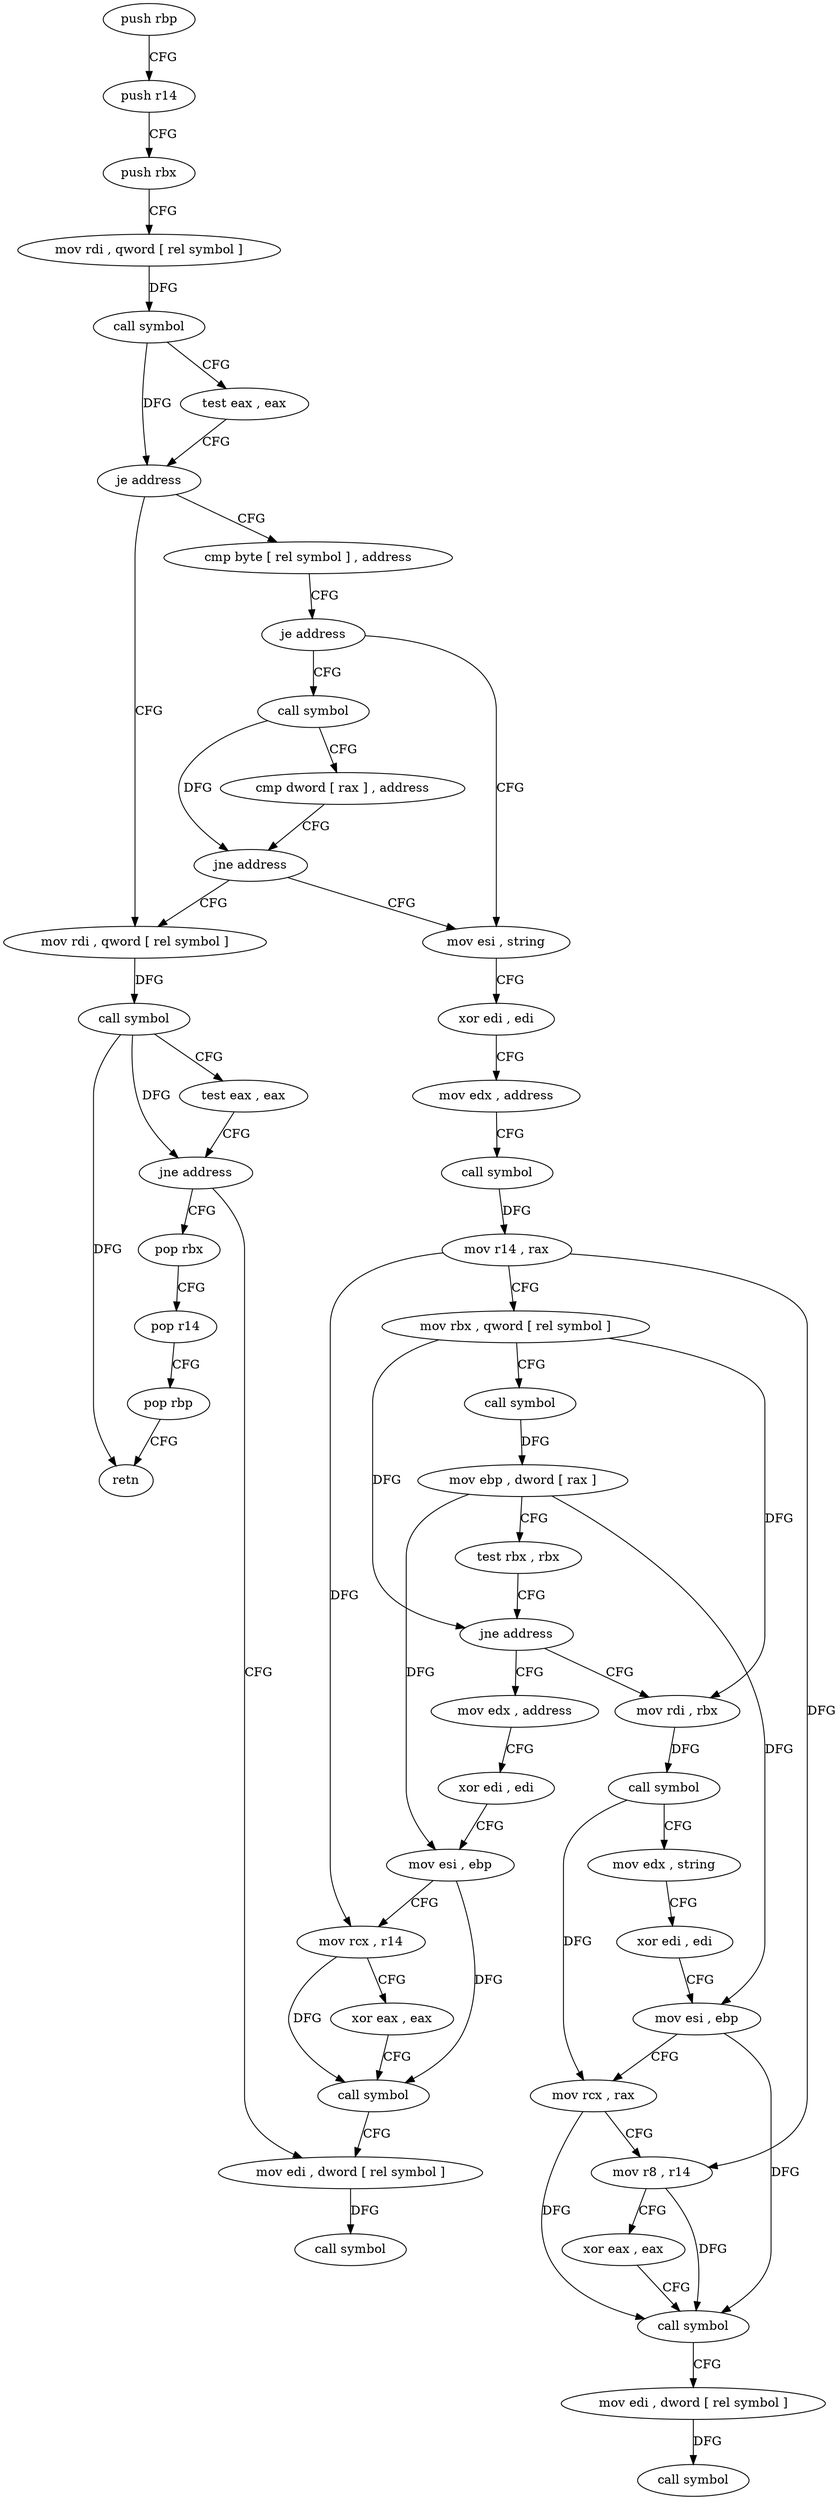digraph "func" {
"4234336" [label = "push rbp" ]
"4234337" [label = "push r14" ]
"4234339" [label = "push rbx" ]
"4234340" [label = "mov rdi , qword [ rel symbol ]" ]
"4234347" [label = "call symbol" ]
"4234352" [label = "test eax , eax" ]
"4234354" [label = "je address" ]
"4234375" [label = "mov rdi , qword [ rel symbol ]" ]
"4234356" [label = "cmp byte [ rel symbol ] , address" ]
"4234382" [label = "call symbol" ]
"4234387" [label = "test eax , eax" ]
"4234389" [label = "jne address" ]
"4234454" [label = "mov edi , dword [ rel symbol ]" ]
"4234391" [label = "pop rbx" ]
"4234363" [label = "je address" ]
"4234396" [label = "mov esi , string" ]
"4234365" [label = "call symbol" ]
"4234460" [label = "call symbol" ]
"4234392" [label = "pop r14" ]
"4234394" [label = "pop rbp" ]
"4234395" [label = "retn" ]
"4234401" [label = "xor edi , edi" ]
"4234403" [label = "mov edx , address" ]
"4234408" [label = "call symbol" ]
"4234413" [label = "mov r14 , rax" ]
"4234416" [label = "mov rbx , qword [ rel symbol ]" ]
"4234423" [label = "call symbol" ]
"4234428" [label = "mov ebp , dword [ rax ]" ]
"4234430" [label = "test rbx , rbx" ]
"4234433" [label = "jne address" ]
"4234465" [label = "mov rdi , rbx" ]
"4234435" [label = "mov edx , address" ]
"4234370" [label = "cmp dword [ rax ] , address" ]
"4234373" [label = "jne address" ]
"4234468" [label = "call symbol" ]
"4234473" [label = "mov edx , string" ]
"4234478" [label = "xor edi , edi" ]
"4234480" [label = "mov esi , ebp" ]
"4234482" [label = "mov rcx , rax" ]
"4234485" [label = "mov r8 , r14" ]
"4234488" [label = "xor eax , eax" ]
"4234490" [label = "call symbol" ]
"4234495" [label = "mov edi , dword [ rel symbol ]" ]
"4234501" [label = "call symbol" ]
"4234440" [label = "xor edi , edi" ]
"4234442" [label = "mov esi , ebp" ]
"4234444" [label = "mov rcx , r14" ]
"4234447" [label = "xor eax , eax" ]
"4234449" [label = "call symbol" ]
"4234336" -> "4234337" [ label = "CFG" ]
"4234337" -> "4234339" [ label = "CFG" ]
"4234339" -> "4234340" [ label = "CFG" ]
"4234340" -> "4234347" [ label = "DFG" ]
"4234347" -> "4234352" [ label = "CFG" ]
"4234347" -> "4234354" [ label = "DFG" ]
"4234352" -> "4234354" [ label = "CFG" ]
"4234354" -> "4234375" [ label = "CFG" ]
"4234354" -> "4234356" [ label = "CFG" ]
"4234375" -> "4234382" [ label = "DFG" ]
"4234356" -> "4234363" [ label = "CFG" ]
"4234382" -> "4234387" [ label = "CFG" ]
"4234382" -> "4234389" [ label = "DFG" ]
"4234382" -> "4234395" [ label = "DFG" ]
"4234387" -> "4234389" [ label = "CFG" ]
"4234389" -> "4234454" [ label = "CFG" ]
"4234389" -> "4234391" [ label = "CFG" ]
"4234454" -> "4234460" [ label = "DFG" ]
"4234391" -> "4234392" [ label = "CFG" ]
"4234363" -> "4234396" [ label = "CFG" ]
"4234363" -> "4234365" [ label = "CFG" ]
"4234396" -> "4234401" [ label = "CFG" ]
"4234365" -> "4234370" [ label = "CFG" ]
"4234365" -> "4234373" [ label = "DFG" ]
"4234392" -> "4234394" [ label = "CFG" ]
"4234394" -> "4234395" [ label = "CFG" ]
"4234401" -> "4234403" [ label = "CFG" ]
"4234403" -> "4234408" [ label = "CFG" ]
"4234408" -> "4234413" [ label = "DFG" ]
"4234413" -> "4234416" [ label = "CFG" ]
"4234413" -> "4234485" [ label = "DFG" ]
"4234413" -> "4234444" [ label = "DFG" ]
"4234416" -> "4234423" [ label = "CFG" ]
"4234416" -> "4234433" [ label = "DFG" ]
"4234416" -> "4234465" [ label = "DFG" ]
"4234423" -> "4234428" [ label = "DFG" ]
"4234428" -> "4234430" [ label = "CFG" ]
"4234428" -> "4234480" [ label = "DFG" ]
"4234428" -> "4234442" [ label = "DFG" ]
"4234430" -> "4234433" [ label = "CFG" ]
"4234433" -> "4234465" [ label = "CFG" ]
"4234433" -> "4234435" [ label = "CFG" ]
"4234465" -> "4234468" [ label = "DFG" ]
"4234435" -> "4234440" [ label = "CFG" ]
"4234370" -> "4234373" [ label = "CFG" ]
"4234373" -> "4234396" [ label = "CFG" ]
"4234373" -> "4234375" [ label = "CFG" ]
"4234468" -> "4234473" [ label = "CFG" ]
"4234468" -> "4234482" [ label = "DFG" ]
"4234473" -> "4234478" [ label = "CFG" ]
"4234478" -> "4234480" [ label = "CFG" ]
"4234480" -> "4234482" [ label = "CFG" ]
"4234480" -> "4234490" [ label = "DFG" ]
"4234482" -> "4234485" [ label = "CFG" ]
"4234482" -> "4234490" [ label = "DFG" ]
"4234485" -> "4234488" [ label = "CFG" ]
"4234485" -> "4234490" [ label = "DFG" ]
"4234488" -> "4234490" [ label = "CFG" ]
"4234490" -> "4234495" [ label = "CFG" ]
"4234495" -> "4234501" [ label = "DFG" ]
"4234440" -> "4234442" [ label = "CFG" ]
"4234442" -> "4234444" [ label = "CFG" ]
"4234442" -> "4234449" [ label = "DFG" ]
"4234444" -> "4234447" [ label = "CFG" ]
"4234444" -> "4234449" [ label = "DFG" ]
"4234447" -> "4234449" [ label = "CFG" ]
"4234449" -> "4234454" [ label = "CFG" ]
}
